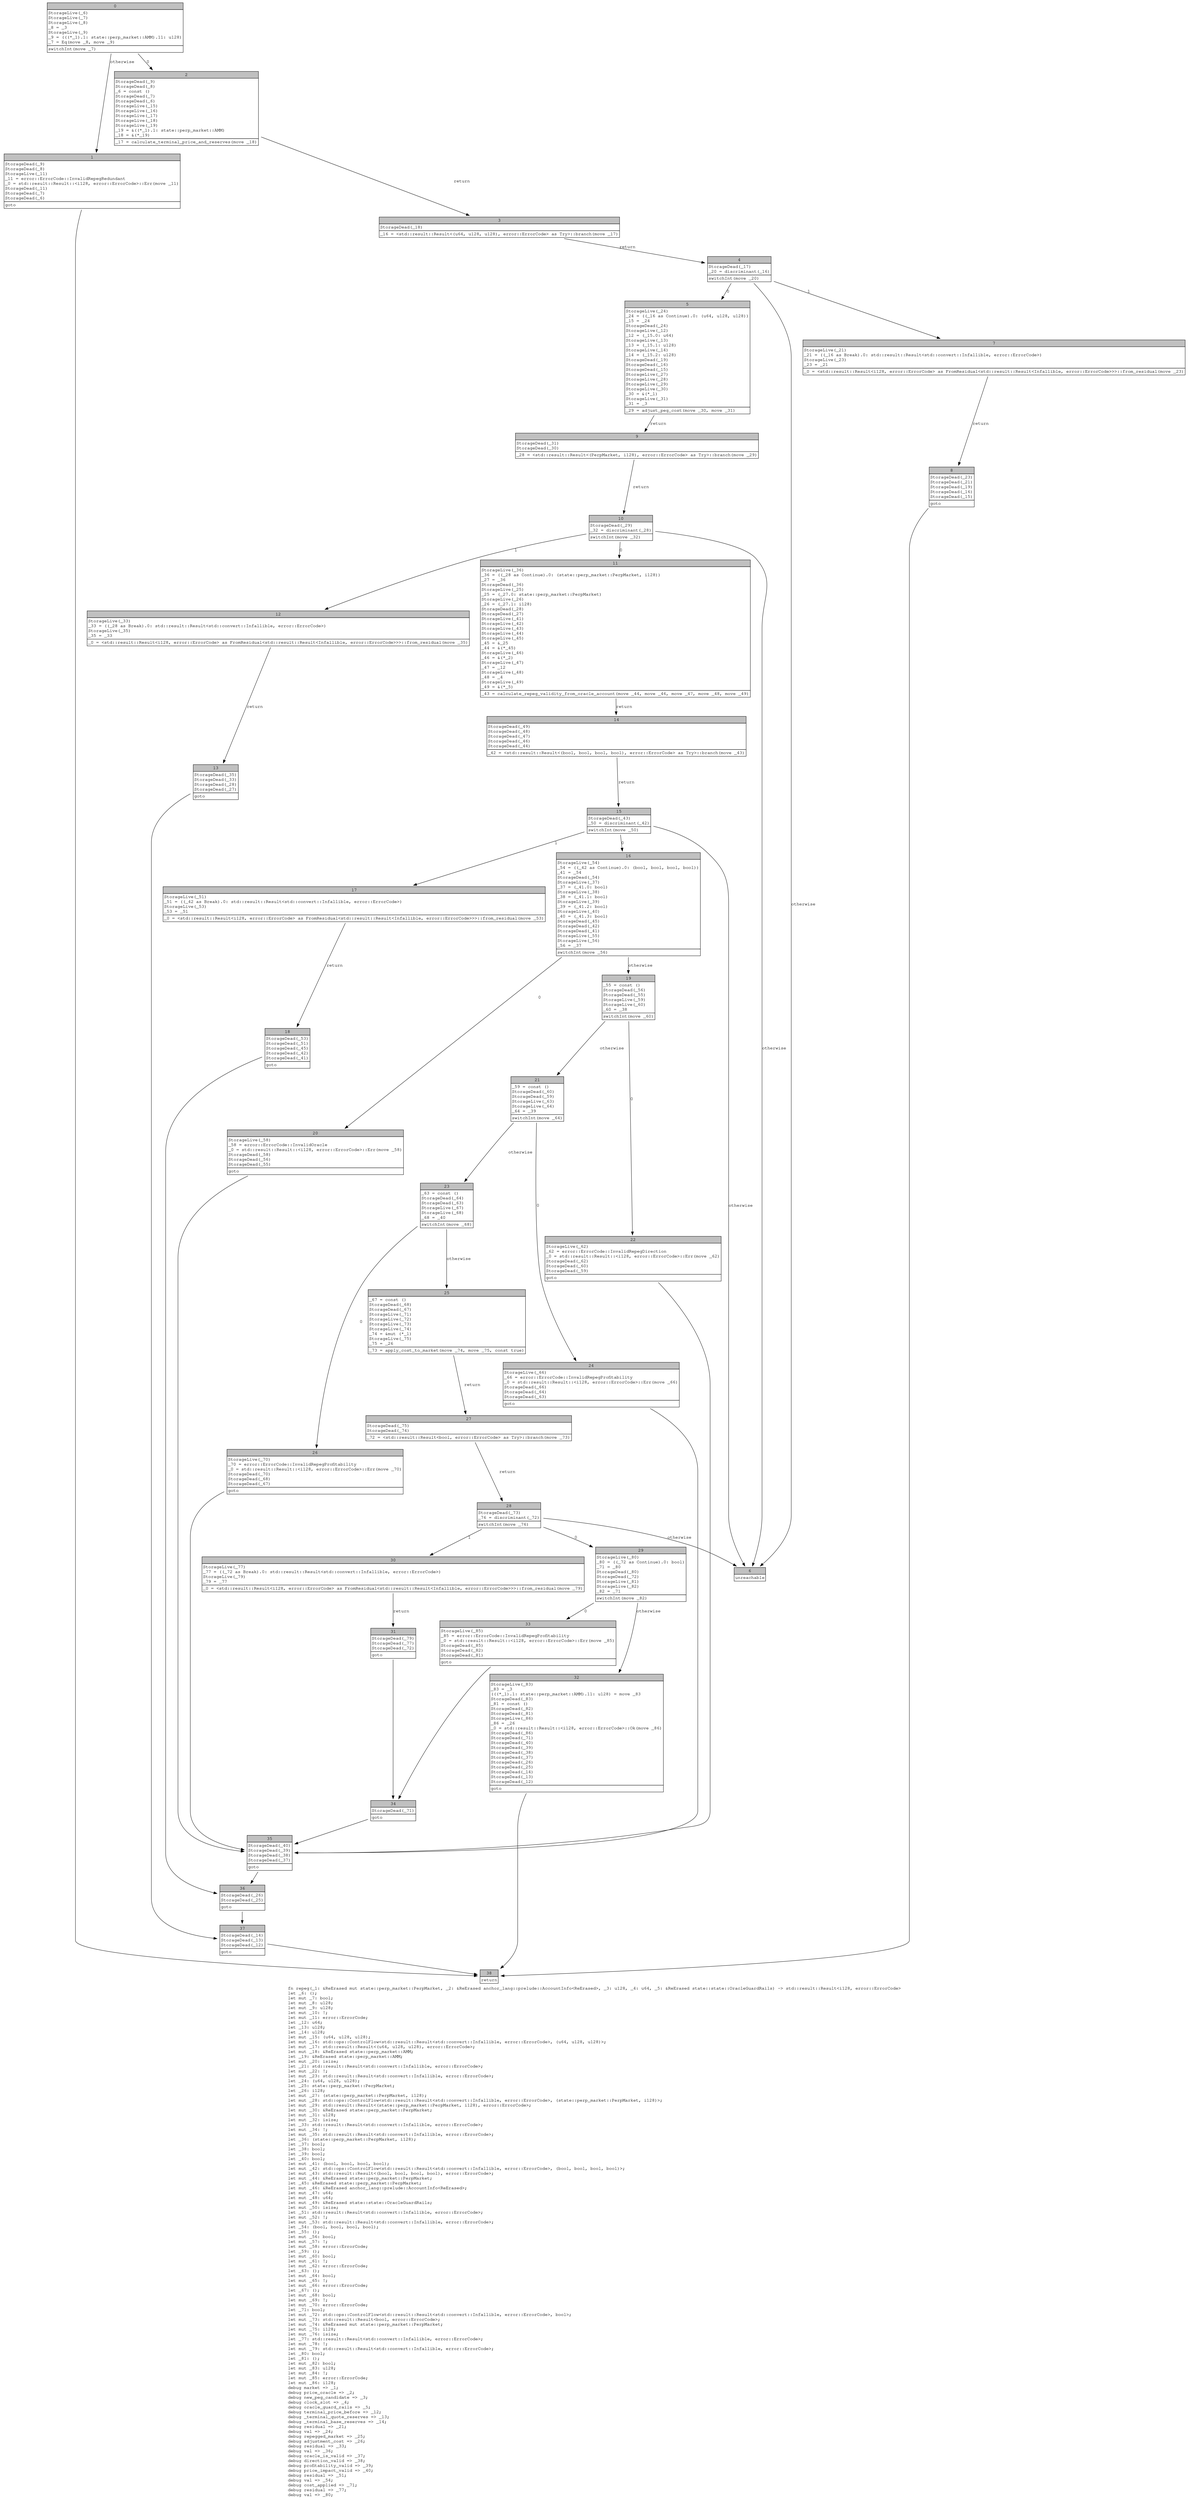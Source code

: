 digraph Mir_0_742 {
    graph [fontname="Courier, monospace"];
    node [fontname="Courier, monospace"];
    edge [fontname="Courier, monospace"];
    label=<fn repeg(_1: &amp;ReErased mut state::perp_market::PerpMarket, _2: &amp;ReErased anchor_lang::prelude::AccountInfo&lt;ReErased&gt;, _3: u128, _4: u64, _5: &amp;ReErased state::state::OracleGuardRails) -&gt; std::result::Result&lt;i128, error::ErrorCode&gt;<br align="left"/>let _6: ();<br align="left"/>let mut _7: bool;<br align="left"/>let mut _8: u128;<br align="left"/>let mut _9: u128;<br align="left"/>let mut _10: !;<br align="left"/>let mut _11: error::ErrorCode;<br align="left"/>let _12: u64;<br align="left"/>let _13: u128;<br align="left"/>let _14: u128;<br align="left"/>let mut _15: (u64, u128, u128);<br align="left"/>let mut _16: std::ops::ControlFlow&lt;std::result::Result&lt;std::convert::Infallible, error::ErrorCode&gt;, (u64, u128, u128)&gt;;<br align="left"/>let mut _17: std::result::Result&lt;(u64, u128, u128), error::ErrorCode&gt;;<br align="left"/>let mut _18: &amp;ReErased state::perp_market::AMM;<br align="left"/>let _19: &amp;ReErased state::perp_market::AMM;<br align="left"/>let mut _20: isize;<br align="left"/>let _21: std::result::Result&lt;std::convert::Infallible, error::ErrorCode&gt;;<br align="left"/>let mut _22: !;<br align="left"/>let mut _23: std::result::Result&lt;std::convert::Infallible, error::ErrorCode&gt;;<br align="left"/>let _24: (u64, u128, u128);<br align="left"/>let _25: state::perp_market::PerpMarket;<br align="left"/>let _26: i128;<br align="left"/>let mut _27: (state::perp_market::PerpMarket, i128);<br align="left"/>let mut _28: std::ops::ControlFlow&lt;std::result::Result&lt;std::convert::Infallible, error::ErrorCode&gt;, (state::perp_market::PerpMarket, i128)&gt;;<br align="left"/>let mut _29: std::result::Result&lt;(state::perp_market::PerpMarket, i128), error::ErrorCode&gt;;<br align="left"/>let mut _30: &amp;ReErased state::perp_market::PerpMarket;<br align="left"/>let mut _31: u128;<br align="left"/>let mut _32: isize;<br align="left"/>let _33: std::result::Result&lt;std::convert::Infallible, error::ErrorCode&gt;;<br align="left"/>let mut _34: !;<br align="left"/>let mut _35: std::result::Result&lt;std::convert::Infallible, error::ErrorCode&gt;;<br align="left"/>let _36: (state::perp_market::PerpMarket, i128);<br align="left"/>let _37: bool;<br align="left"/>let _38: bool;<br align="left"/>let _39: bool;<br align="left"/>let _40: bool;<br align="left"/>let mut _41: (bool, bool, bool, bool);<br align="left"/>let mut _42: std::ops::ControlFlow&lt;std::result::Result&lt;std::convert::Infallible, error::ErrorCode&gt;, (bool, bool, bool, bool)&gt;;<br align="left"/>let mut _43: std::result::Result&lt;(bool, bool, bool, bool), error::ErrorCode&gt;;<br align="left"/>let mut _44: &amp;ReErased state::perp_market::PerpMarket;<br align="left"/>let _45: &amp;ReErased state::perp_market::PerpMarket;<br align="left"/>let mut _46: &amp;ReErased anchor_lang::prelude::AccountInfo&lt;ReErased&gt;;<br align="left"/>let mut _47: u64;<br align="left"/>let mut _48: u64;<br align="left"/>let mut _49: &amp;ReErased state::state::OracleGuardRails;<br align="left"/>let mut _50: isize;<br align="left"/>let _51: std::result::Result&lt;std::convert::Infallible, error::ErrorCode&gt;;<br align="left"/>let mut _52: !;<br align="left"/>let mut _53: std::result::Result&lt;std::convert::Infallible, error::ErrorCode&gt;;<br align="left"/>let _54: (bool, bool, bool, bool);<br align="left"/>let _55: ();<br align="left"/>let mut _56: bool;<br align="left"/>let mut _57: !;<br align="left"/>let mut _58: error::ErrorCode;<br align="left"/>let _59: ();<br align="left"/>let mut _60: bool;<br align="left"/>let mut _61: !;<br align="left"/>let mut _62: error::ErrorCode;<br align="left"/>let _63: ();<br align="left"/>let mut _64: bool;<br align="left"/>let mut _65: !;<br align="left"/>let mut _66: error::ErrorCode;<br align="left"/>let _67: ();<br align="left"/>let mut _68: bool;<br align="left"/>let mut _69: !;<br align="left"/>let mut _70: error::ErrorCode;<br align="left"/>let _71: bool;<br align="left"/>let mut _72: std::ops::ControlFlow&lt;std::result::Result&lt;std::convert::Infallible, error::ErrorCode&gt;, bool&gt;;<br align="left"/>let mut _73: std::result::Result&lt;bool, error::ErrorCode&gt;;<br align="left"/>let mut _74: &amp;ReErased mut state::perp_market::PerpMarket;<br align="left"/>let mut _75: i128;<br align="left"/>let mut _76: isize;<br align="left"/>let _77: std::result::Result&lt;std::convert::Infallible, error::ErrorCode&gt;;<br align="left"/>let mut _78: !;<br align="left"/>let mut _79: std::result::Result&lt;std::convert::Infallible, error::ErrorCode&gt;;<br align="left"/>let _80: bool;<br align="left"/>let _81: ();<br align="left"/>let mut _82: bool;<br align="left"/>let mut _83: u128;<br align="left"/>let mut _84: !;<br align="left"/>let mut _85: error::ErrorCode;<br align="left"/>let mut _86: i128;<br align="left"/>debug market =&gt; _1;<br align="left"/>debug price_oracle =&gt; _2;<br align="left"/>debug new_peg_candidate =&gt; _3;<br align="left"/>debug clock_slot =&gt; _4;<br align="left"/>debug oracle_guard_rails =&gt; _5;<br align="left"/>debug terminal_price_before =&gt; _12;<br align="left"/>debug _terminal_quote_reserves =&gt; _13;<br align="left"/>debug _terminal_base_reserves =&gt; _14;<br align="left"/>debug residual =&gt; _21;<br align="left"/>debug val =&gt; _24;<br align="left"/>debug repegged_market =&gt; _25;<br align="left"/>debug adjustment_cost =&gt; _26;<br align="left"/>debug residual =&gt; _33;<br align="left"/>debug val =&gt; _36;<br align="left"/>debug oracle_is_valid =&gt; _37;<br align="left"/>debug direction_valid =&gt; _38;<br align="left"/>debug profitability_valid =&gt; _39;<br align="left"/>debug price_impact_valid =&gt; _40;<br align="left"/>debug residual =&gt; _51;<br align="left"/>debug val =&gt; _54;<br align="left"/>debug cost_applied =&gt; _71;<br align="left"/>debug residual =&gt; _77;<br align="left"/>debug val =&gt; _80;<br align="left"/>>;
    bb0__0_742 [shape="none", label=<<table border="0" cellborder="1" cellspacing="0"><tr><td bgcolor="gray" align="center" colspan="1">0</td></tr><tr><td align="left" balign="left">StorageLive(_6)<br/>StorageLive(_7)<br/>StorageLive(_8)<br/>_8 = _3<br/>StorageLive(_9)<br/>_9 = (((*_1).1: state::perp_market::AMM).11: u128)<br/>_7 = Eq(move _8, move _9)<br/></td></tr><tr><td align="left">switchInt(move _7)</td></tr></table>>];
    bb1__0_742 [shape="none", label=<<table border="0" cellborder="1" cellspacing="0"><tr><td bgcolor="gray" align="center" colspan="1">1</td></tr><tr><td align="left" balign="left">StorageDead(_9)<br/>StorageDead(_8)<br/>StorageLive(_11)<br/>_11 = error::ErrorCode::InvalidRepegRedundant<br/>_0 = std::result::Result::&lt;i128, error::ErrorCode&gt;::Err(move _11)<br/>StorageDead(_11)<br/>StorageDead(_7)<br/>StorageDead(_6)<br/></td></tr><tr><td align="left">goto</td></tr></table>>];
    bb2__0_742 [shape="none", label=<<table border="0" cellborder="1" cellspacing="0"><tr><td bgcolor="gray" align="center" colspan="1">2</td></tr><tr><td align="left" balign="left">StorageDead(_9)<br/>StorageDead(_8)<br/>_6 = const ()<br/>StorageDead(_7)<br/>StorageDead(_6)<br/>StorageLive(_15)<br/>StorageLive(_16)<br/>StorageLive(_17)<br/>StorageLive(_18)<br/>StorageLive(_19)<br/>_19 = &amp;((*_1).1: state::perp_market::AMM)<br/>_18 = &amp;(*_19)<br/></td></tr><tr><td align="left">_17 = calculate_terminal_price_and_reserves(move _18)</td></tr></table>>];
    bb3__0_742 [shape="none", label=<<table border="0" cellborder="1" cellspacing="0"><tr><td bgcolor="gray" align="center" colspan="1">3</td></tr><tr><td align="left" balign="left">StorageDead(_18)<br/></td></tr><tr><td align="left">_16 = &lt;std::result::Result&lt;(u64, u128, u128), error::ErrorCode&gt; as Try&gt;::branch(move _17)</td></tr></table>>];
    bb4__0_742 [shape="none", label=<<table border="0" cellborder="1" cellspacing="0"><tr><td bgcolor="gray" align="center" colspan="1">4</td></tr><tr><td align="left" balign="left">StorageDead(_17)<br/>_20 = discriminant(_16)<br/></td></tr><tr><td align="left">switchInt(move _20)</td></tr></table>>];
    bb5__0_742 [shape="none", label=<<table border="0" cellborder="1" cellspacing="0"><tr><td bgcolor="gray" align="center" colspan="1">5</td></tr><tr><td align="left" balign="left">StorageLive(_24)<br/>_24 = ((_16 as Continue).0: (u64, u128, u128))<br/>_15 = _24<br/>StorageDead(_24)<br/>StorageLive(_12)<br/>_12 = (_15.0: u64)<br/>StorageLive(_13)<br/>_13 = (_15.1: u128)<br/>StorageLive(_14)<br/>_14 = (_15.2: u128)<br/>StorageDead(_19)<br/>StorageDead(_16)<br/>StorageDead(_15)<br/>StorageLive(_27)<br/>StorageLive(_28)<br/>StorageLive(_29)<br/>StorageLive(_30)<br/>_30 = &amp;(*_1)<br/>StorageLive(_31)<br/>_31 = _3<br/></td></tr><tr><td align="left">_29 = adjust_peg_cost(move _30, move _31)</td></tr></table>>];
    bb6__0_742 [shape="none", label=<<table border="0" cellborder="1" cellspacing="0"><tr><td bgcolor="gray" align="center" colspan="1">6</td></tr><tr><td align="left">unreachable</td></tr></table>>];
    bb7__0_742 [shape="none", label=<<table border="0" cellborder="1" cellspacing="0"><tr><td bgcolor="gray" align="center" colspan="1">7</td></tr><tr><td align="left" balign="left">StorageLive(_21)<br/>_21 = ((_16 as Break).0: std::result::Result&lt;std::convert::Infallible, error::ErrorCode&gt;)<br/>StorageLive(_23)<br/>_23 = _21<br/></td></tr><tr><td align="left">_0 = &lt;std::result::Result&lt;i128, error::ErrorCode&gt; as FromResidual&lt;std::result::Result&lt;Infallible, error::ErrorCode&gt;&gt;&gt;::from_residual(move _23)</td></tr></table>>];
    bb8__0_742 [shape="none", label=<<table border="0" cellborder="1" cellspacing="0"><tr><td bgcolor="gray" align="center" colspan="1">8</td></tr><tr><td align="left" balign="left">StorageDead(_23)<br/>StorageDead(_21)<br/>StorageDead(_19)<br/>StorageDead(_16)<br/>StorageDead(_15)<br/></td></tr><tr><td align="left">goto</td></tr></table>>];
    bb9__0_742 [shape="none", label=<<table border="0" cellborder="1" cellspacing="0"><tr><td bgcolor="gray" align="center" colspan="1">9</td></tr><tr><td align="left" balign="left">StorageDead(_31)<br/>StorageDead(_30)<br/></td></tr><tr><td align="left">_28 = &lt;std::result::Result&lt;(PerpMarket, i128), error::ErrorCode&gt; as Try&gt;::branch(move _29)</td></tr></table>>];
    bb10__0_742 [shape="none", label=<<table border="0" cellborder="1" cellspacing="0"><tr><td bgcolor="gray" align="center" colspan="1">10</td></tr><tr><td align="left" balign="left">StorageDead(_29)<br/>_32 = discriminant(_28)<br/></td></tr><tr><td align="left">switchInt(move _32)</td></tr></table>>];
    bb11__0_742 [shape="none", label=<<table border="0" cellborder="1" cellspacing="0"><tr><td bgcolor="gray" align="center" colspan="1">11</td></tr><tr><td align="left" balign="left">StorageLive(_36)<br/>_36 = ((_28 as Continue).0: (state::perp_market::PerpMarket, i128))<br/>_27 = _36<br/>StorageDead(_36)<br/>StorageLive(_25)<br/>_25 = (_27.0: state::perp_market::PerpMarket)<br/>StorageLive(_26)<br/>_26 = (_27.1: i128)<br/>StorageDead(_28)<br/>StorageDead(_27)<br/>StorageLive(_41)<br/>StorageLive(_42)<br/>StorageLive(_43)<br/>StorageLive(_44)<br/>StorageLive(_45)<br/>_45 = &amp;_25<br/>_44 = &amp;(*_45)<br/>StorageLive(_46)<br/>_46 = &amp;(*_2)<br/>StorageLive(_47)<br/>_47 = _12<br/>StorageLive(_48)<br/>_48 = _4<br/>StorageLive(_49)<br/>_49 = &amp;(*_5)<br/></td></tr><tr><td align="left">_43 = calculate_repeg_validity_from_oracle_account(move _44, move _46, move _47, move _48, move _49)</td></tr></table>>];
    bb12__0_742 [shape="none", label=<<table border="0" cellborder="1" cellspacing="0"><tr><td bgcolor="gray" align="center" colspan="1">12</td></tr><tr><td align="left" balign="left">StorageLive(_33)<br/>_33 = ((_28 as Break).0: std::result::Result&lt;std::convert::Infallible, error::ErrorCode&gt;)<br/>StorageLive(_35)<br/>_35 = _33<br/></td></tr><tr><td align="left">_0 = &lt;std::result::Result&lt;i128, error::ErrorCode&gt; as FromResidual&lt;std::result::Result&lt;Infallible, error::ErrorCode&gt;&gt;&gt;::from_residual(move _35)</td></tr></table>>];
    bb13__0_742 [shape="none", label=<<table border="0" cellborder="1" cellspacing="0"><tr><td bgcolor="gray" align="center" colspan="1">13</td></tr><tr><td align="left" balign="left">StorageDead(_35)<br/>StorageDead(_33)<br/>StorageDead(_28)<br/>StorageDead(_27)<br/></td></tr><tr><td align="left">goto</td></tr></table>>];
    bb14__0_742 [shape="none", label=<<table border="0" cellborder="1" cellspacing="0"><tr><td bgcolor="gray" align="center" colspan="1">14</td></tr><tr><td align="left" balign="left">StorageDead(_49)<br/>StorageDead(_48)<br/>StorageDead(_47)<br/>StorageDead(_46)<br/>StorageDead(_44)<br/></td></tr><tr><td align="left">_42 = &lt;std::result::Result&lt;(bool, bool, bool, bool), error::ErrorCode&gt; as Try&gt;::branch(move _43)</td></tr></table>>];
    bb15__0_742 [shape="none", label=<<table border="0" cellborder="1" cellspacing="0"><tr><td bgcolor="gray" align="center" colspan="1">15</td></tr><tr><td align="left" balign="left">StorageDead(_43)<br/>_50 = discriminant(_42)<br/></td></tr><tr><td align="left">switchInt(move _50)</td></tr></table>>];
    bb16__0_742 [shape="none", label=<<table border="0" cellborder="1" cellspacing="0"><tr><td bgcolor="gray" align="center" colspan="1">16</td></tr><tr><td align="left" balign="left">StorageLive(_54)<br/>_54 = ((_42 as Continue).0: (bool, bool, bool, bool))<br/>_41 = _54<br/>StorageDead(_54)<br/>StorageLive(_37)<br/>_37 = (_41.0: bool)<br/>StorageLive(_38)<br/>_38 = (_41.1: bool)<br/>StorageLive(_39)<br/>_39 = (_41.2: bool)<br/>StorageLive(_40)<br/>_40 = (_41.3: bool)<br/>StorageDead(_45)<br/>StorageDead(_42)<br/>StorageDead(_41)<br/>StorageLive(_55)<br/>StorageLive(_56)<br/>_56 = _37<br/></td></tr><tr><td align="left">switchInt(move _56)</td></tr></table>>];
    bb17__0_742 [shape="none", label=<<table border="0" cellborder="1" cellspacing="0"><tr><td bgcolor="gray" align="center" colspan="1">17</td></tr><tr><td align="left" balign="left">StorageLive(_51)<br/>_51 = ((_42 as Break).0: std::result::Result&lt;std::convert::Infallible, error::ErrorCode&gt;)<br/>StorageLive(_53)<br/>_53 = _51<br/></td></tr><tr><td align="left">_0 = &lt;std::result::Result&lt;i128, error::ErrorCode&gt; as FromResidual&lt;std::result::Result&lt;Infallible, error::ErrorCode&gt;&gt;&gt;::from_residual(move _53)</td></tr></table>>];
    bb18__0_742 [shape="none", label=<<table border="0" cellborder="1" cellspacing="0"><tr><td bgcolor="gray" align="center" colspan="1">18</td></tr><tr><td align="left" balign="left">StorageDead(_53)<br/>StorageDead(_51)<br/>StorageDead(_45)<br/>StorageDead(_42)<br/>StorageDead(_41)<br/></td></tr><tr><td align="left">goto</td></tr></table>>];
    bb19__0_742 [shape="none", label=<<table border="0" cellborder="1" cellspacing="0"><tr><td bgcolor="gray" align="center" colspan="1">19</td></tr><tr><td align="left" balign="left">_55 = const ()<br/>StorageDead(_56)<br/>StorageDead(_55)<br/>StorageLive(_59)<br/>StorageLive(_60)<br/>_60 = _38<br/></td></tr><tr><td align="left">switchInt(move _60)</td></tr></table>>];
    bb20__0_742 [shape="none", label=<<table border="0" cellborder="1" cellspacing="0"><tr><td bgcolor="gray" align="center" colspan="1">20</td></tr><tr><td align="left" balign="left">StorageLive(_58)<br/>_58 = error::ErrorCode::InvalidOracle<br/>_0 = std::result::Result::&lt;i128, error::ErrorCode&gt;::Err(move _58)<br/>StorageDead(_58)<br/>StorageDead(_56)<br/>StorageDead(_55)<br/></td></tr><tr><td align="left">goto</td></tr></table>>];
    bb21__0_742 [shape="none", label=<<table border="0" cellborder="1" cellspacing="0"><tr><td bgcolor="gray" align="center" colspan="1">21</td></tr><tr><td align="left" balign="left">_59 = const ()<br/>StorageDead(_60)<br/>StorageDead(_59)<br/>StorageLive(_63)<br/>StorageLive(_64)<br/>_64 = _39<br/></td></tr><tr><td align="left">switchInt(move _64)</td></tr></table>>];
    bb22__0_742 [shape="none", label=<<table border="0" cellborder="1" cellspacing="0"><tr><td bgcolor="gray" align="center" colspan="1">22</td></tr><tr><td align="left" balign="left">StorageLive(_62)<br/>_62 = error::ErrorCode::InvalidRepegDirection<br/>_0 = std::result::Result::&lt;i128, error::ErrorCode&gt;::Err(move _62)<br/>StorageDead(_62)<br/>StorageDead(_60)<br/>StorageDead(_59)<br/></td></tr><tr><td align="left">goto</td></tr></table>>];
    bb23__0_742 [shape="none", label=<<table border="0" cellborder="1" cellspacing="0"><tr><td bgcolor="gray" align="center" colspan="1">23</td></tr><tr><td align="left" balign="left">_63 = const ()<br/>StorageDead(_64)<br/>StorageDead(_63)<br/>StorageLive(_67)<br/>StorageLive(_68)<br/>_68 = _40<br/></td></tr><tr><td align="left">switchInt(move _68)</td></tr></table>>];
    bb24__0_742 [shape="none", label=<<table border="0" cellborder="1" cellspacing="0"><tr><td bgcolor="gray" align="center" colspan="1">24</td></tr><tr><td align="left" balign="left">StorageLive(_66)<br/>_66 = error::ErrorCode::InvalidRepegProfitability<br/>_0 = std::result::Result::&lt;i128, error::ErrorCode&gt;::Err(move _66)<br/>StorageDead(_66)<br/>StorageDead(_64)<br/>StorageDead(_63)<br/></td></tr><tr><td align="left">goto</td></tr></table>>];
    bb25__0_742 [shape="none", label=<<table border="0" cellborder="1" cellspacing="0"><tr><td bgcolor="gray" align="center" colspan="1">25</td></tr><tr><td align="left" balign="left">_67 = const ()<br/>StorageDead(_68)<br/>StorageDead(_67)<br/>StorageLive(_71)<br/>StorageLive(_72)<br/>StorageLive(_73)<br/>StorageLive(_74)<br/>_74 = &amp;mut (*_1)<br/>StorageLive(_75)<br/>_75 = _26<br/></td></tr><tr><td align="left">_73 = apply_cost_to_market(move _74, move _75, const true)</td></tr></table>>];
    bb26__0_742 [shape="none", label=<<table border="0" cellborder="1" cellspacing="0"><tr><td bgcolor="gray" align="center" colspan="1">26</td></tr><tr><td align="left" balign="left">StorageLive(_70)<br/>_70 = error::ErrorCode::InvalidRepegProfitability<br/>_0 = std::result::Result::&lt;i128, error::ErrorCode&gt;::Err(move _70)<br/>StorageDead(_70)<br/>StorageDead(_68)<br/>StorageDead(_67)<br/></td></tr><tr><td align="left">goto</td></tr></table>>];
    bb27__0_742 [shape="none", label=<<table border="0" cellborder="1" cellspacing="0"><tr><td bgcolor="gray" align="center" colspan="1">27</td></tr><tr><td align="left" balign="left">StorageDead(_75)<br/>StorageDead(_74)<br/></td></tr><tr><td align="left">_72 = &lt;std::result::Result&lt;bool, error::ErrorCode&gt; as Try&gt;::branch(move _73)</td></tr></table>>];
    bb28__0_742 [shape="none", label=<<table border="0" cellborder="1" cellspacing="0"><tr><td bgcolor="gray" align="center" colspan="1">28</td></tr><tr><td align="left" balign="left">StorageDead(_73)<br/>_76 = discriminant(_72)<br/></td></tr><tr><td align="left">switchInt(move _76)</td></tr></table>>];
    bb29__0_742 [shape="none", label=<<table border="0" cellborder="1" cellspacing="0"><tr><td bgcolor="gray" align="center" colspan="1">29</td></tr><tr><td align="left" balign="left">StorageLive(_80)<br/>_80 = ((_72 as Continue).0: bool)<br/>_71 = _80<br/>StorageDead(_80)<br/>StorageDead(_72)<br/>StorageLive(_81)<br/>StorageLive(_82)<br/>_82 = _71<br/></td></tr><tr><td align="left">switchInt(move _82)</td></tr></table>>];
    bb30__0_742 [shape="none", label=<<table border="0" cellborder="1" cellspacing="0"><tr><td bgcolor="gray" align="center" colspan="1">30</td></tr><tr><td align="left" balign="left">StorageLive(_77)<br/>_77 = ((_72 as Break).0: std::result::Result&lt;std::convert::Infallible, error::ErrorCode&gt;)<br/>StorageLive(_79)<br/>_79 = _77<br/></td></tr><tr><td align="left">_0 = &lt;std::result::Result&lt;i128, error::ErrorCode&gt; as FromResidual&lt;std::result::Result&lt;Infallible, error::ErrorCode&gt;&gt;&gt;::from_residual(move _79)</td></tr></table>>];
    bb31__0_742 [shape="none", label=<<table border="0" cellborder="1" cellspacing="0"><tr><td bgcolor="gray" align="center" colspan="1">31</td></tr><tr><td align="left" balign="left">StorageDead(_79)<br/>StorageDead(_77)<br/>StorageDead(_72)<br/></td></tr><tr><td align="left">goto</td></tr></table>>];
    bb32__0_742 [shape="none", label=<<table border="0" cellborder="1" cellspacing="0"><tr><td bgcolor="gray" align="center" colspan="1">32</td></tr><tr><td align="left" balign="left">StorageLive(_83)<br/>_83 = _3<br/>(((*_1).1: state::perp_market::AMM).11: u128) = move _83<br/>StorageDead(_83)<br/>_81 = const ()<br/>StorageDead(_82)<br/>StorageDead(_81)<br/>StorageLive(_86)<br/>_86 = _26<br/>_0 = std::result::Result::&lt;i128, error::ErrorCode&gt;::Ok(move _86)<br/>StorageDead(_86)<br/>StorageDead(_71)<br/>StorageDead(_40)<br/>StorageDead(_39)<br/>StorageDead(_38)<br/>StorageDead(_37)<br/>StorageDead(_26)<br/>StorageDead(_25)<br/>StorageDead(_14)<br/>StorageDead(_13)<br/>StorageDead(_12)<br/></td></tr><tr><td align="left">goto</td></tr></table>>];
    bb33__0_742 [shape="none", label=<<table border="0" cellborder="1" cellspacing="0"><tr><td bgcolor="gray" align="center" colspan="1">33</td></tr><tr><td align="left" balign="left">StorageLive(_85)<br/>_85 = error::ErrorCode::InvalidRepegProfitability<br/>_0 = std::result::Result::&lt;i128, error::ErrorCode&gt;::Err(move _85)<br/>StorageDead(_85)<br/>StorageDead(_82)<br/>StorageDead(_81)<br/></td></tr><tr><td align="left">goto</td></tr></table>>];
    bb34__0_742 [shape="none", label=<<table border="0" cellborder="1" cellspacing="0"><tr><td bgcolor="gray" align="center" colspan="1">34</td></tr><tr><td align="left" balign="left">StorageDead(_71)<br/></td></tr><tr><td align="left">goto</td></tr></table>>];
    bb35__0_742 [shape="none", label=<<table border="0" cellborder="1" cellspacing="0"><tr><td bgcolor="gray" align="center" colspan="1">35</td></tr><tr><td align="left" balign="left">StorageDead(_40)<br/>StorageDead(_39)<br/>StorageDead(_38)<br/>StorageDead(_37)<br/></td></tr><tr><td align="left">goto</td></tr></table>>];
    bb36__0_742 [shape="none", label=<<table border="0" cellborder="1" cellspacing="0"><tr><td bgcolor="gray" align="center" colspan="1">36</td></tr><tr><td align="left" balign="left">StorageDead(_26)<br/>StorageDead(_25)<br/></td></tr><tr><td align="left">goto</td></tr></table>>];
    bb37__0_742 [shape="none", label=<<table border="0" cellborder="1" cellspacing="0"><tr><td bgcolor="gray" align="center" colspan="1">37</td></tr><tr><td align="left" balign="left">StorageDead(_14)<br/>StorageDead(_13)<br/>StorageDead(_12)<br/></td></tr><tr><td align="left">goto</td></tr></table>>];
    bb38__0_742 [shape="none", label=<<table border="0" cellborder="1" cellspacing="0"><tr><td bgcolor="gray" align="center" colspan="1">38</td></tr><tr><td align="left">return</td></tr></table>>];
    bb0__0_742 -> bb2__0_742 [label="0"];
    bb0__0_742 -> bb1__0_742 [label="otherwise"];
    bb1__0_742 -> bb38__0_742 [label=""];
    bb2__0_742 -> bb3__0_742 [label="return"];
    bb3__0_742 -> bb4__0_742 [label="return"];
    bb4__0_742 -> bb5__0_742 [label="0"];
    bb4__0_742 -> bb7__0_742 [label="1"];
    bb4__0_742 -> bb6__0_742 [label="otherwise"];
    bb5__0_742 -> bb9__0_742 [label="return"];
    bb7__0_742 -> bb8__0_742 [label="return"];
    bb8__0_742 -> bb38__0_742 [label=""];
    bb9__0_742 -> bb10__0_742 [label="return"];
    bb10__0_742 -> bb11__0_742 [label="0"];
    bb10__0_742 -> bb12__0_742 [label="1"];
    bb10__0_742 -> bb6__0_742 [label="otherwise"];
    bb11__0_742 -> bb14__0_742 [label="return"];
    bb12__0_742 -> bb13__0_742 [label="return"];
    bb13__0_742 -> bb37__0_742 [label=""];
    bb14__0_742 -> bb15__0_742 [label="return"];
    bb15__0_742 -> bb16__0_742 [label="0"];
    bb15__0_742 -> bb17__0_742 [label="1"];
    bb15__0_742 -> bb6__0_742 [label="otherwise"];
    bb16__0_742 -> bb20__0_742 [label="0"];
    bb16__0_742 -> bb19__0_742 [label="otherwise"];
    bb17__0_742 -> bb18__0_742 [label="return"];
    bb18__0_742 -> bb36__0_742 [label=""];
    bb19__0_742 -> bb22__0_742 [label="0"];
    bb19__0_742 -> bb21__0_742 [label="otherwise"];
    bb20__0_742 -> bb35__0_742 [label=""];
    bb21__0_742 -> bb24__0_742 [label="0"];
    bb21__0_742 -> bb23__0_742 [label="otherwise"];
    bb22__0_742 -> bb35__0_742 [label=""];
    bb23__0_742 -> bb26__0_742 [label="0"];
    bb23__0_742 -> bb25__0_742 [label="otherwise"];
    bb24__0_742 -> bb35__0_742 [label=""];
    bb25__0_742 -> bb27__0_742 [label="return"];
    bb26__0_742 -> bb35__0_742 [label=""];
    bb27__0_742 -> bb28__0_742 [label="return"];
    bb28__0_742 -> bb29__0_742 [label="0"];
    bb28__0_742 -> bb30__0_742 [label="1"];
    bb28__0_742 -> bb6__0_742 [label="otherwise"];
    bb29__0_742 -> bb33__0_742 [label="0"];
    bb29__0_742 -> bb32__0_742 [label="otherwise"];
    bb30__0_742 -> bb31__0_742 [label="return"];
    bb31__0_742 -> bb34__0_742 [label=""];
    bb32__0_742 -> bb38__0_742 [label=""];
    bb33__0_742 -> bb34__0_742 [label=""];
    bb34__0_742 -> bb35__0_742 [label=""];
    bb35__0_742 -> bb36__0_742 [label=""];
    bb36__0_742 -> bb37__0_742 [label=""];
    bb37__0_742 -> bb38__0_742 [label=""];
}
